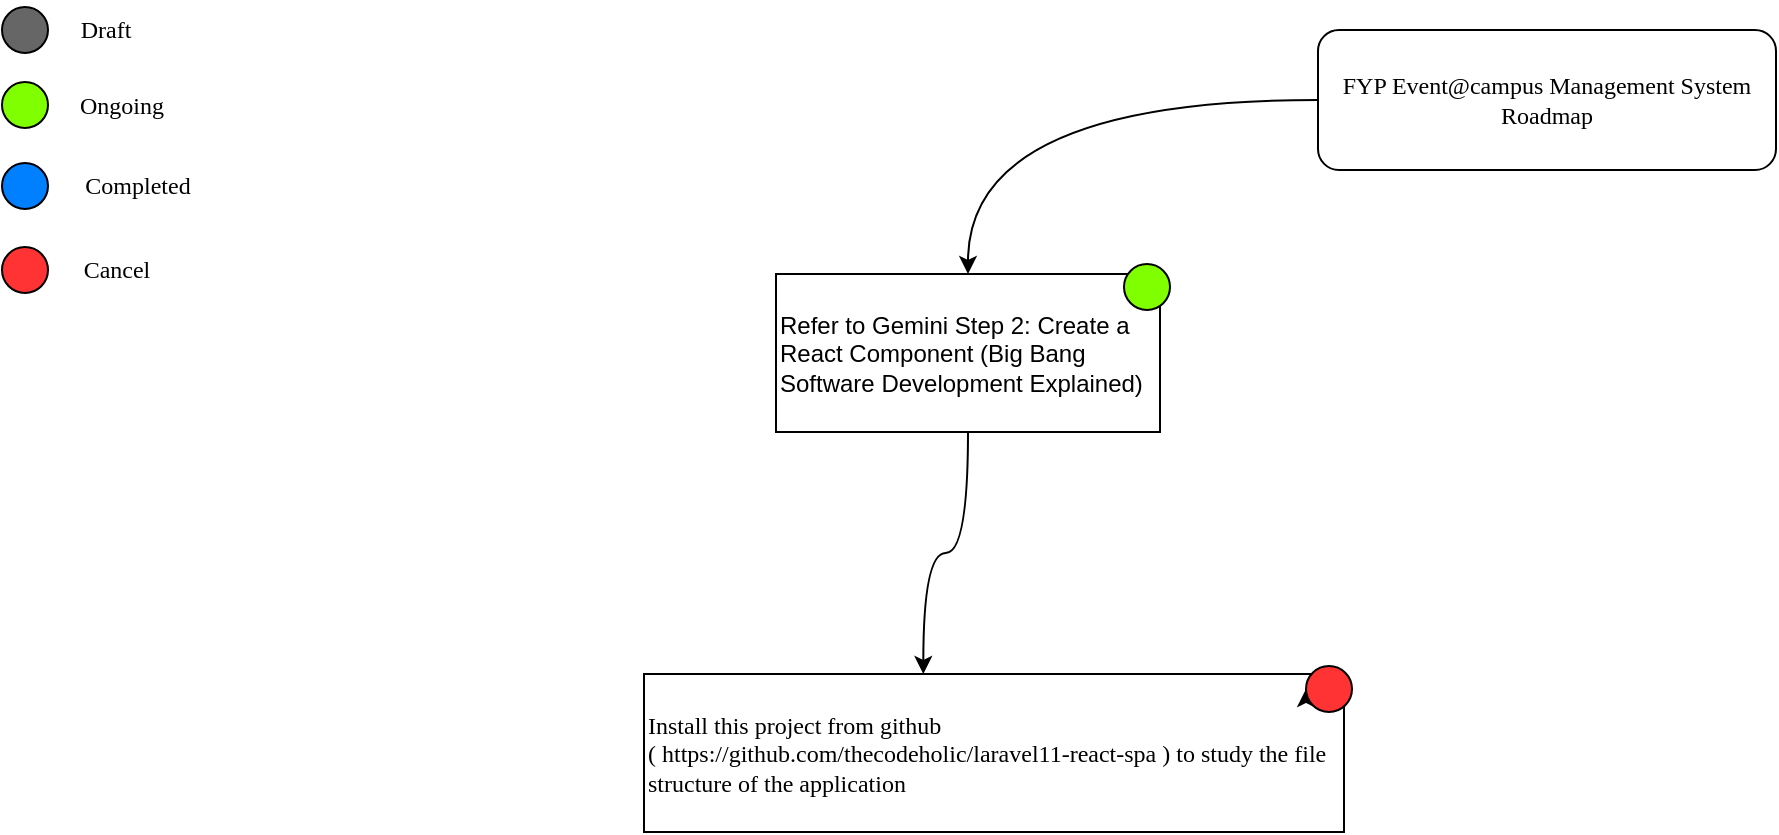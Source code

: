 <mxfile border="50" scale="3" compressed="false" locked="false" version="28.1.2">
  <diagram name="Blank" id="YmL12bMKpDGza6XwsDPr">
    <mxGraphModel dx="2081" dy="674" grid="0" gridSize="10" guides="1" tooltips="1" connect="1" arrows="1" fold="1" page="0" pageScale="1" pageWidth="827" pageHeight="1169" background="none" math="1" shadow="0">
      <root>
        <mxCell id="X5NqExCQtvZxIxQ7pmgY-0" />
        <mxCell id="1" parent="X5NqExCQtvZxIxQ7pmgY-0" />
        <mxCell id="LPzCtCQhzy_hltwwi_LQ-9" style="edgeStyle=orthogonalEdgeStyle;rounded=0;orthogonalLoop=1;jettySize=auto;html=1;entryX=0.5;entryY=0;entryDx=0;entryDy=0;curved=1;" parent="1" source="LPzCtCQhzy_hltwwi_LQ-2" target="LPzCtCQhzy_hltwwi_LQ-8" edge="1">
          <mxGeometry relative="1" as="geometry" />
        </mxCell>
        <mxCell id="LPzCtCQhzy_hltwwi_LQ-2" value="&lt;font face=&quot;poppins&quot;&gt;FYP Event@campus Management System Roadmap&lt;/font&gt;" style="rounded=1;whiteSpace=wrap;html=1;" parent="1" vertex="1">
          <mxGeometry x="118" y="37" width="229" height="70" as="geometry" />
        </mxCell>
        <mxCell id="LPzCtCQhzy_hltwwi_LQ-7" value="&lt;div style=&quot;&quot;&gt;&lt;span style=&quot;font-family: poppins; background-color: transparent; color: light-dark(rgb(0, 0, 0), rgb(255, 255, 255));&quot;&gt;Install this project from github (&amp;nbsp;https://github.com/thecodeholic/laravel11-react-spa ) to study the file structure of the application&lt;/span&gt;&lt;/div&gt;" style="rounded=0;whiteSpace=wrap;html=1;align=left;" parent="1" vertex="1">
          <mxGeometry x="-219" y="359" width="350" height="79" as="geometry" />
        </mxCell>
        <mxCell id="LPzCtCQhzy_hltwwi_LQ-8" value="&lt;span style=&quot;text-align: center;&quot;&gt;Refer to Gemini Step 2: Create a React Component (Big Bang Software Development Explained)&lt;/span&gt;" style="rounded=0;whiteSpace=wrap;html=1;align=left;" parent="1" vertex="1">
          <mxGeometry x="-153" y="159" width="192" height="79" as="geometry" />
        </mxCell>
        <mxCell id="LPzCtCQhzy_hltwwi_LQ-10" style="edgeStyle=orthogonalEdgeStyle;rounded=0;orthogonalLoop=1;jettySize=auto;html=1;entryX=0.399;entryY=0;entryDx=0;entryDy=0;entryPerimeter=0;curved=1;" parent="1" source="LPzCtCQhzy_hltwwi_LQ-8" target="LPzCtCQhzy_hltwwi_LQ-7" edge="1">
          <mxGeometry relative="1" as="geometry" />
        </mxCell>
        <mxCell id="LPzCtCQhzy_hltwwi_LQ-13" value="" style="ellipse;whiteSpace=wrap;html=1;aspect=fixed;fillColor=#80FF00;" parent="1" vertex="1">
          <mxGeometry x="-540" y="63" width="23" height="23" as="geometry" />
        </mxCell>
        <mxCell id="LPzCtCQhzy_hltwwi_LQ-14" value="&lt;font face=&quot;poppins&quot;&gt;Ongoing&lt;/font&gt;" style="text;html=1;align=center;verticalAlign=middle;whiteSpace=wrap;rounded=0;" parent="1" vertex="1">
          <mxGeometry x="-510" y="59.5" width="60" height="30" as="geometry" />
        </mxCell>
        <mxCell id="LPzCtCQhzy_hltwwi_LQ-15" value="" style="ellipse;whiteSpace=wrap;html=1;aspect=fixed;fillColor=#007FFF;" parent="1" vertex="1">
          <mxGeometry x="-540" y="103.5" width="23" height="23" as="geometry" />
        </mxCell>
        <mxCell id="LPzCtCQhzy_hltwwi_LQ-16" value="&lt;font face=&quot;poppins&quot;&gt;Completed&lt;/font&gt;" style="text;html=1;align=center;verticalAlign=middle;whiteSpace=wrap;rounded=0;" parent="1" vertex="1">
          <mxGeometry x="-502" y="100" width="60" height="30" as="geometry" />
        </mxCell>
        <mxCell id="LPzCtCQhzy_hltwwi_LQ-17" value="" style="ellipse;whiteSpace=wrap;html=1;aspect=fixed;fillColor=#666666;" parent="1" vertex="1">
          <mxGeometry x="-540" y="25.5" width="23" height="23" as="geometry" />
        </mxCell>
        <mxCell id="LPzCtCQhzy_hltwwi_LQ-18" value="&lt;font face=&quot;poppins&quot;&gt;Draft&lt;/font&gt;" style="text;html=1;align=center;verticalAlign=middle;whiteSpace=wrap;rounded=0;" parent="1" vertex="1">
          <mxGeometry x="-506" y="22" width="36" height="30" as="geometry" />
        </mxCell>
        <mxCell id="LPzCtCQhzy_hltwwi_LQ-19" value="" style="ellipse;whiteSpace=wrap;html=1;aspect=fixed;fillColor=#FF3333;" parent="1" vertex="1">
          <mxGeometry x="-540" y="145.5" width="23" height="23" as="geometry" />
        </mxCell>
        <mxCell id="LPzCtCQhzy_hltwwi_LQ-20" value="&lt;font face=&quot;poppins&quot;&gt;Cancel&lt;/font&gt;" style="text;html=1;align=center;verticalAlign=middle;whiteSpace=wrap;rounded=0;" parent="1" vertex="1">
          <mxGeometry x="-506" y="142" width="47" height="30" as="geometry" />
        </mxCell>
        <mxCell id="LCFHIk_MbtdfVHd9gS5U-1" style="edgeStyle=orthogonalEdgeStyle;rounded=0;orthogonalLoop=1;jettySize=auto;html=1;exitX=0;exitY=1;exitDx=0;exitDy=0;entryX=0;entryY=0.5;entryDx=0;entryDy=0;" edge="1" parent="1" source="LCFHIk_MbtdfVHd9gS5U-6">
          <mxGeometry relative="1" as="geometry">
            <mxPoint x="119.368" y="370.632" as="sourcePoint" />
            <mxPoint x="116" y="362.5" as="targetPoint" />
          </mxGeometry>
        </mxCell>
        <mxCell id="LCFHIk_MbtdfVHd9gS5U-7" value="" style="edgeStyle=orthogonalEdgeStyle;rounded=0;orthogonalLoop=1;jettySize=auto;html=1;exitX=0;exitY=1;exitDx=0;exitDy=0;entryX=0;entryY=0.5;entryDx=0;entryDy=0;" edge="1" parent="1" target="LCFHIk_MbtdfVHd9gS5U-6">
          <mxGeometry relative="1" as="geometry">
            <mxPoint x="119.368" y="370.632" as="sourcePoint" />
            <mxPoint x="116" y="362.5" as="targetPoint" />
          </mxGeometry>
        </mxCell>
        <mxCell id="LCFHIk_MbtdfVHd9gS5U-6" value="" style="ellipse;whiteSpace=wrap;html=1;aspect=fixed;fillColor=#FF3333;" vertex="1" parent="1">
          <mxGeometry x="112" y="355" width="23" height="23" as="geometry" />
        </mxCell>
        <mxCell id="LCFHIk_MbtdfVHd9gS5U-8" value="" style="ellipse;whiteSpace=wrap;html=1;aspect=fixed;fillColor=#80FF00;" vertex="1" parent="1">
          <mxGeometry x="21" y="154" width="23" height="23" as="geometry" />
        </mxCell>
      </root>
    </mxGraphModel>
  </diagram>
</mxfile>
